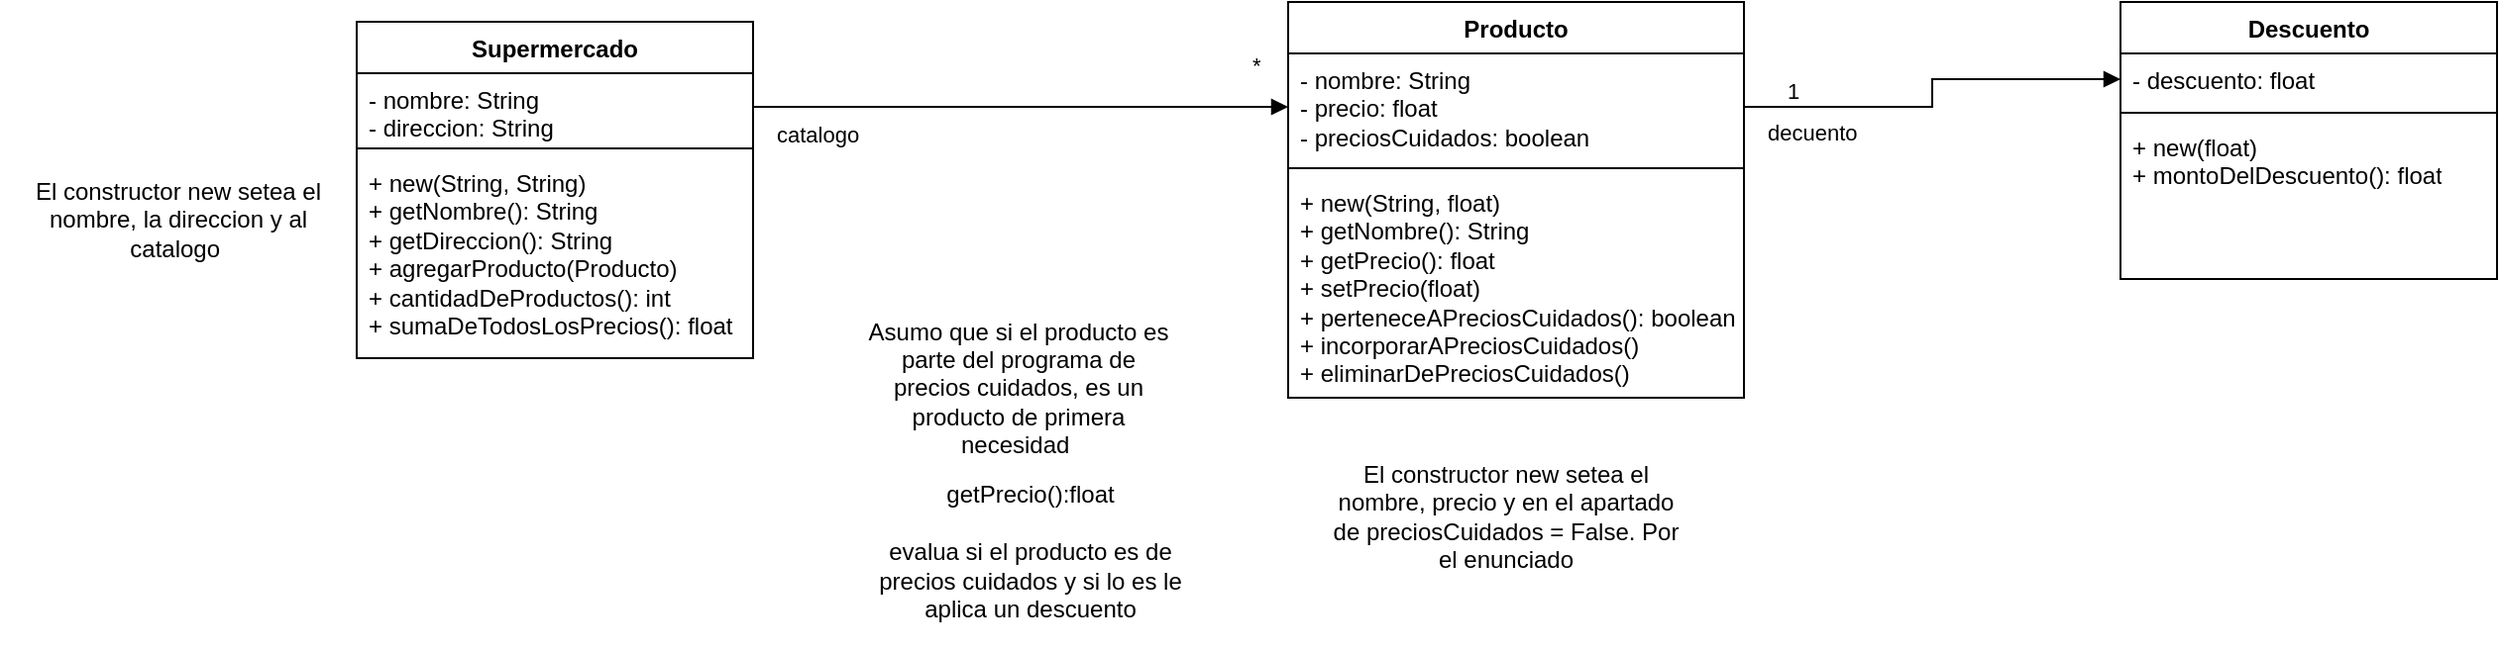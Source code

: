 <mxfile version="24.2.2" type="device">
  <diagram name="Página-1" id="5tmJuO9MkYEG9LhmYJ9R">
    <mxGraphModel dx="1555" dy="362" grid="1" gridSize="10" guides="1" tooltips="1" connect="1" arrows="1" fold="1" page="1" pageScale="1" pageWidth="827" pageHeight="1169" math="0" shadow="0">
      <root>
        <mxCell id="0" />
        <mxCell id="1" parent="0" />
        <mxCell id="TSkLdtXyXNcXCG94DZ70-1" value="Supermercado&lt;div&gt;&lt;br&gt;&lt;/div&gt;" style="swimlane;fontStyle=1;align=center;verticalAlign=top;childLayout=stackLayout;horizontal=1;startSize=26;horizontalStack=0;resizeParent=1;resizeParentMax=0;resizeLast=0;collapsible=1;marginBottom=0;whiteSpace=wrap;html=1;" vertex="1" parent="1">
          <mxGeometry x="80" y="90" width="200" height="170" as="geometry" />
        </mxCell>
        <mxCell id="TSkLdtXyXNcXCG94DZ70-2" value="- nombre: String&lt;div&gt;- direccion: String&lt;/div&gt;" style="text;strokeColor=none;fillColor=none;align=left;verticalAlign=top;spacingLeft=4;spacingRight=4;overflow=hidden;rotatable=0;points=[[0,0.5],[1,0.5]];portConstraint=eastwest;whiteSpace=wrap;html=1;" vertex="1" parent="TSkLdtXyXNcXCG94DZ70-1">
          <mxGeometry y="26" width="200" height="34" as="geometry" />
        </mxCell>
        <mxCell id="TSkLdtXyXNcXCG94DZ70-3" value="" style="line;strokeWidth=1;fillColor=none;align=left;verticalAlign=middle;spacingTop=-1;spacingLeft=3;spacingRight=3;rotatable=0;labelPosition=right;points=[];portConstraint=eastwest;strokeColor=inherit;" vertex="1" parent="TSkLdtXyXNcXCG94DZ70-1">
          <mxGeometry y="60" width="200" height="8" as="geometry" />
        </mxCell>
        <mxCell id="TSkLdtXyXNcXCG94DZ70-4" value="+ new(String, String)&lt;div&gt;+ getNombre(): String&lt;/div&gt;&lt;div&gt;+ getDireccion(): String&lt;/div&gt;&lt;div&gt;+ agregarProducto(Producto)&lt;/div&gt;&lt;div&gt;+ cantidadDeProductos(): int&lt;/div&gt;&lt;div&gt;+ sumaDeTodosLosPrecios(): float&lt;/div&gt;" style="text;strokeColor=none;fillColor=none;align=left;verticalAlign=top;spacingLeft=4;spacingRight=4;overflow=hidden;rotatable=0;points=[[0,0.5],[1,0.5]];portConstraint=eastwest;whiteSpace=wrap;html=1;" vertex="1" parent="TSkLdtXyXNcXCG94DZ70-1">
          <mxGeometry y="68" width="200" height="102" as="geometry" />
        </mxCell>
        <mxCell id="TSkLdtXyXNcXCG94DZ70-5" value="Producto" style="swimlane;fontStyle=1;align=center;verticalAlign=top;childLayout=stackLayout;horizontal=1;startSize=26;horizontalStack=0;resizeParent=1;resizeParentMax=0;resizeLast=0;collapsible=1;marginBottom=0;whiteSpace=wrap;html=1;" vertex="1" parent="1">
          <mxGeometry x="550" y="80" width="230" height="200" as="geometry" />
        </mxCell>
        <mxCell id="TSkLdtXyXNcXCG94DZ70-6" value="- nombre: String&lt;div&gt;- precio: float&lt;/div&gt;&lt;div&gt;- preciosCuidados: boolean&lt;/div&gt;" style="text;strokeColor=none;fillColor=none;align=left;verticalAlign=top;spacingLeft=4;spacingRight=4;overflow=hidden;rotatable=0;points=[[0,0.5],[1,0.5]];portConstraint=eastwest;whiteSpace=wrap;html=1;" vertex="1" parent="TSkLdtXyXNcXCG94DZ70-5">
          <mxGeometry y="26" width="230" height="54" as="geometry" />
        </mxCell>
        <mxCell id="TSkLdtXyXNcXCG94DZ70-7" value="" style="line;strokeWidth=1;fillColor=none;align=left;verticalAlign=middle;spacingTop=-1;spacingLeft=3;spacingRight=3;rotatable=0;labelPosition=right;points=[];portConstraint=eastwest;strokeColor=inherit;" vertex="1" parent="TSkLdtXyXNcXCG94DZ70-5">
          <mxGeometry y="80" width="230" height="8" as="geometry" />
        </mxCell>
        <mxCell id="TSkLdtXyXNcXCG94DZ70-8" value="+ new(String, float)&lt;div&gt;+ getNombre(): String&lt;/div&gt;&lt;div&gt;+ getPrecio(): float&lt;/div&gt;&lt;div&gt;+ setPrecio(float)&lt;/div&gt;&lt;div&gt;+ perteneceAPreciosCuidados(): boolean&lt;/div&gt;&lt;div&gt;+ incorporarAPreciosCuidados()&lt;/div&gt;&lt;div&gt;+ eliminarDePreciosCuidados()&lt;/div&gt;" style="text;strokeColor=none;fillColor=none;align=left;verticalAlign=top;spacingLeft=4;spacingRight=4;overflow=hidden;rotatable=0;points=[[0,0.5],[1,0.5]];portConstraint=eastwest;whiteSpace=wrap;html=1;" vertex="1" parent="TSkLdtXyXNcXCG94DZ70-5">
          <mxGeometry y="88" width="230" height="112" as="geometry" />
        </mxCell>
        <mxCell id="TSkLdtXyXNcXCG94DZ70-9" value="&lt;div&gt;catalogo&lt;/div&gt;" style="endArrow=block;endFill=1;html=1;edgeStyle=orthogonalEdgeStyle;align=left;verticalAlign=top;rounded=0;exitX=1;exitY=0.5;exitDx=0;exitDy=0;entryX=0;entryY=0.5;entryDx=0;entryDy=0;" edge="1" parent="1" source="TSkLdtXyXNcXCG94DZ70-2" target="TSkLdtXyXNcXCG94DZ70-6">
          <mxGeometry x="-0.929" y="-1" relative="1" as="geometry">
            <mxPoint x="330" y="230" as="sourcePoint" />
            <mxPoint x="490" y="230" as="targetPoint" />
            <mxPoint as="offset" />
          </mxGeometry>
        </mxCell>
        <mxCell id="TSkLdtXyXNcXCG94DZ70-10" value="*" style="edgeLabel;resizable=0;html=1;align=left;verticalAlign=bottom;" connectable="0" vertex="1" parent="TSkLdtXyXNcXCG94DZ70-9">
          <mxGeometry x="-1" relative="1" as="geometry">
            <mxPoint x="250" y="-13" as="offset" />
          </mxGeometry>
        </mxCell>
        <mxCell id="TSkLdtXyXNcXCG94DZ70-11" value="El constructor new setea el nombre, precio y en el apartado de preciosCuidados = False. Por el enunciado" style="text;html=1;align=center;verticalAlign=middle;whiteSpace=wrap;rounded=0;" vertex="1" parent="1">
          <mxGeometry x="570" y="300" width="180" height="80" as="geometry" />
        </mxCell>
        <mxCell id="TSkLdtXyXNcXCG94DZ70-12" value="El constructor new setea el nombre, la direccion y al catalogo&amp;nbsp;" style="text;html=1;align=center;verticalAlign=middle;whiteSpace=wrap;rounded=0;" vertex="1" parent="1">
          <mxGeometry x="-100" y="150" width="180" height="80" as="geometry" />
        </mxCell>
        <mxCell id="TSkLdtXyXNcXCG94DZ70-18" value="Asumo que si el producto es parte del programa de precios cuidados, es un producto de primera necesidad&amp;nbsp;" style="text;html=1;align=center;verticalAlign=middle;whiteSpace=wrap;rounded=0;" vertex="1" parent="1">
          <mxGeometry x="334" y="240" width="160" height="70" as="geometry" />
        </mxCell>
        <mxCell id="TSkLdtXyXNcXCG94DZ70-19" value="getPrecio():float&lt;div&gt;&lt;br&gt;&lt;/div&gt;&lt;div&gt;evalua si el producto es de precios cuidados y si lo es le aplica un descuento&lt;/div&gt;&lt;div&gt;&lt;br&gt;&lt;/div&gt;" style="text;html=1;align=center;verticalAlign=middle;whiteSpace=wrap;rounded=0;" vertex="1" parent="1">
          <mxGeometry x="340" y="330" width="160" height="70" as="geometry" />
        </mxCell>
        <mxCell id="TSkLdtXyXNcXCG94DZ70-21" value="Descuento&lt;div&gt;&lt;br&gt;&lt;/div&gt;" style="swimlane;fontStyle=1;align=center;verticalAlign=top;childLayout=stackLayout;horizontal=1;startSize=26;horizontalStack=0;resizeParent=1;resizeParentMax=0;resizeLast=0;collapsible=1;marginBottom=0;whiteSpace=wrap;html=1;" vertex="1" parent="1">
          <mxGeometry x="970" y="80" width="190" height="140" as="geometry" />
        </mxCell>
        <mxCell id="TSkLdtXyXNcXCG94DZ70-22" value="- descuento: float" style="text;strokeColor=none;fillColor=none;align=left;verticalAlign=top;spacingLeft=4;spacingRight=4;overflow=hidden;rotatable=0;points=[[0,0.5],[1,0.5]];portConstraint=eastwest;whiteSpace=wrap;html=1;" vertex="1" parent="TSkLdtXyXNcXCG94DZ70-21">
          <mxGeometry y="26" width="190" height="26" as="geometry" />
        </mxCell>
        <mxCell id="TSkLdtXyXNcXCG94DZ70-23" value="" style="line;strokeWidth=1;fillColor=none;align=left;verticalAlign=middle;spacingTop=-1;spacingLeft=3;spacingRight=3;rotatable=0;labelPosition=right;points=[];portConstraint=eastwest;strokeColor=inherit;" vertex="1" parent="TSkLdtXyXNcXCG94DZ70-21">
          <mxGeometry y="52" width="190" height="8" as="geometry" />
        </mxCell>
        <mxCell id="TSkLdtXyXNcXCG94DZ70-24" value="&lt;div&gt;+ new(float)&lt;/div&gt;+ montoDelDescuento(): float" style="text;strokeColor=none;fillColor=none;align=left;verticalAlign=top;spacingLeft=4;spacingRight=4;overflow=hidden;rotatable=0;points=[[0,0.5],[1,0.5]];portConstraint=eastwest;whiteSpace=wrap;html=1;" vertex="1" parent="TSkLdtXyXNcXCG94DZ70-21">
          <mxGeometry y="60" width="190" height="80" as="geometry" />
        </mxCell>
        <mxCell id="TSkLdtXyXNcXCG94DZ70-28" value="decuento&lt;div&gt;&lt;br&gt;&lt;/div&gt;" style="endArrow=block;endFill=1;html=1;edgeStyle=orthogonalEdgeStyle;align=left;verticalAlign=top;rounded=0;exitX=1;exitY=0.5;exitDx=0;exitDy=0;entryX=0;entryY=0.5;entryDx=0;entryDy=0;" edge="1" parent="1" source="TSkLdtXyXNcXCG94DZ70-6" target="TSkLdtXyXNcXCG94DZ70-22">
          <mxGeometry x="-0.902" relative="1" as="geometry">
            <mxPoint x="900" y="230" as="sourcePoint" />
            <mxPoint x="1060" y="230" as="targetPoint" />
            <mxPoint as="offset" />
          </mxGeometry>
        </mxCell>
        <mxCell id="TSkLdtXyXNcXCG94DZ70-29" value="1" style="edgeLabel;resizable=0;html=1;align=left;verticalAlign=bottom;" connectable="0" vertex="1" parent="TSkLdtXyXNcXCG94DZ70-28">
          <mxGeometry x="-1" relative="1" as="geometry">
            <mxPoint x="20" as="offset" />
          </mxGeometry>
        </mxCell>
      </root>
    </mxGraphModel>
  </diagram>
</mxfile>
